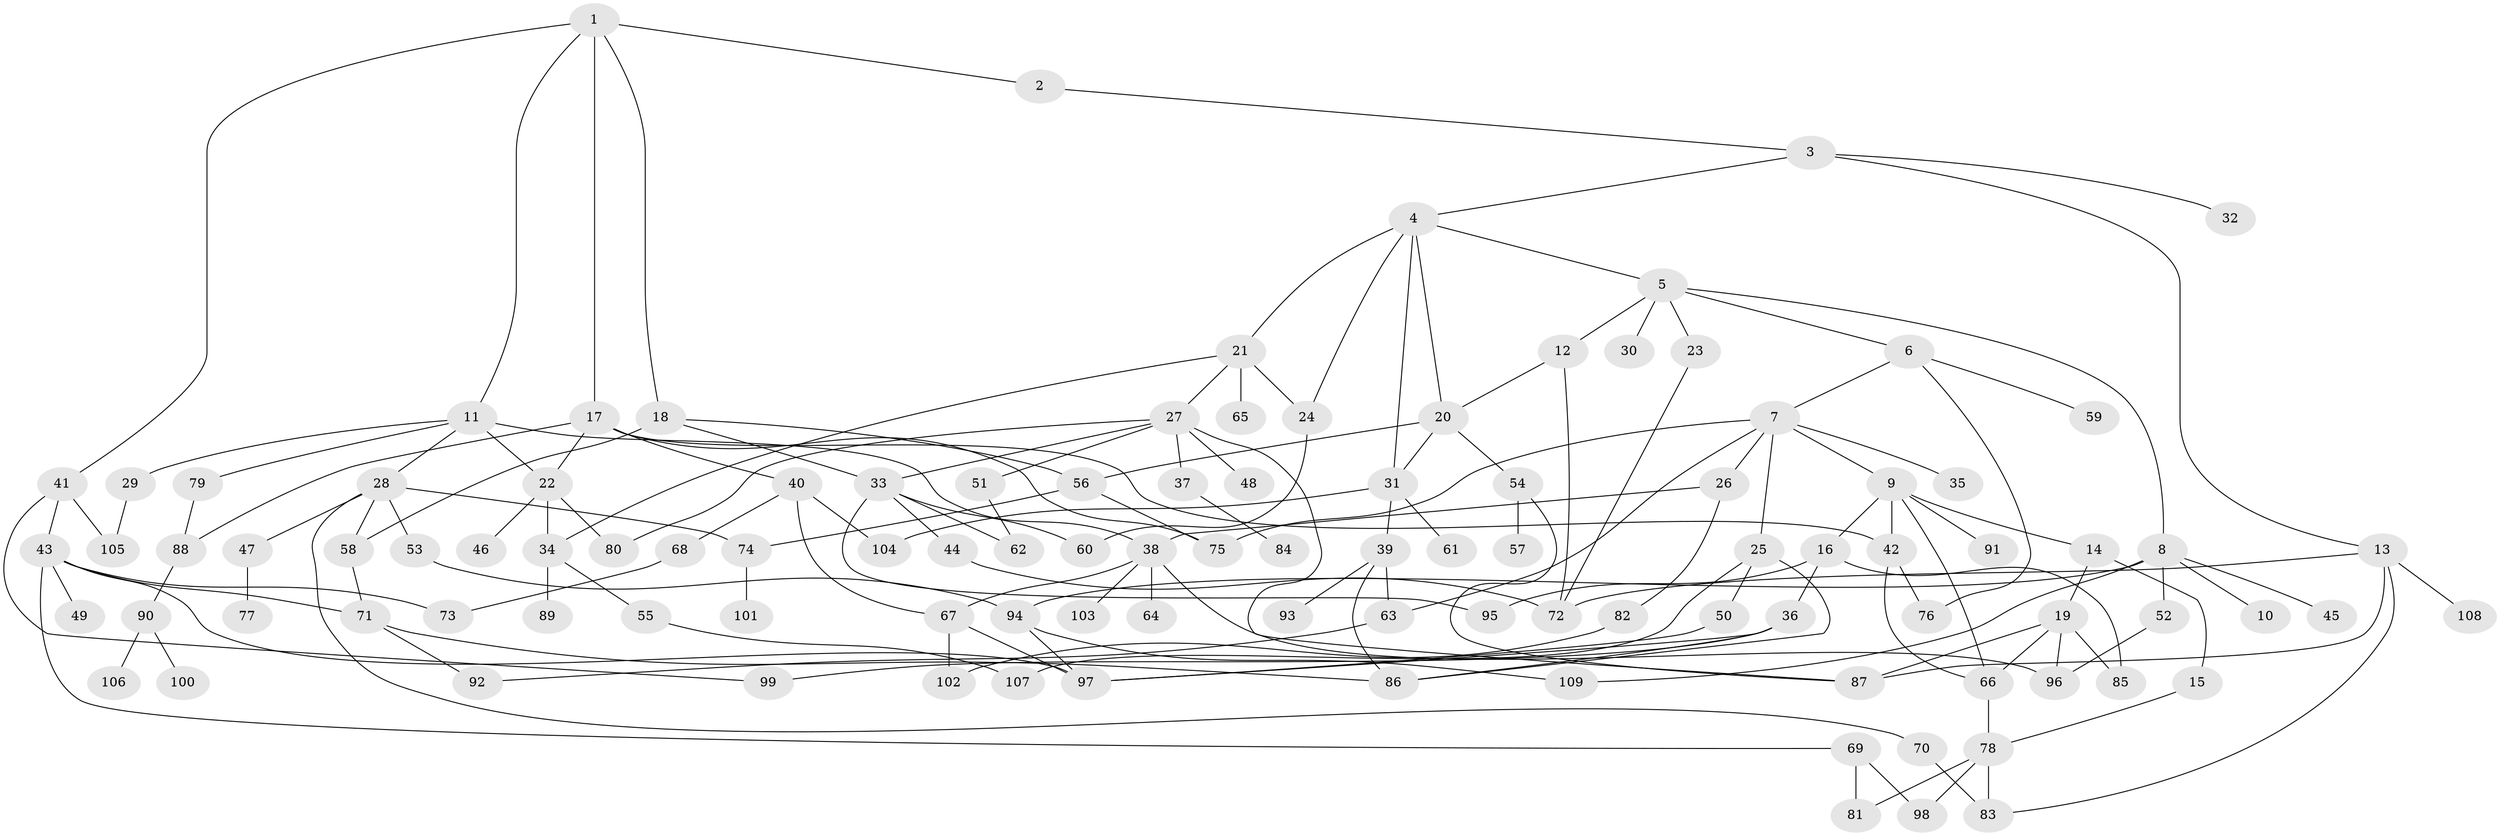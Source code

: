 // Generated by graph-tools (version 1.1) at 2025/10/02/27/25 16:10:54]
// undirected, 109 vertices, 162 edges
graph export_dot {
graph [start="1"]
  node [color=gray90,style=filled];
  1;
  2;
  3;
  4;
  5;
  6;
  7;
  8;
  9;
  10;
  11;
  12;
  13;
  14;
  15;
  16;
  17;
  18;
  19;
  20;
  21;
  22;
  23;
  24;
  25;
  26;
  27;
  28;
  29;
  30;
  31;
  32;
  33;
  34;
  35;
  36;
  37;
  38;
  39;
  40;
  41;
  42;
  43;
  44;
  45;
  46;
  47;
  48;
  49;
  50;
  51;
  52;
  53;
  54;
  55;
  56;
  57;
  58;
  59;
  60;
  61;
  62;
  63;
  64;
  65;
  66;
  67;
  68;
  69;
  70;
  71;
  72;
  73;
  74;
  75;
  76;
  77;
  78;
  79;
  80;
  81;
  82;
  83;
  84;
  85;
  86;
  87;
  88;
  89;
  90;
  91;
  92;
  93;
  94;
  95;
  96;
  97;
  98;
  99;
  100;
  101;
  102;
  103;
  104;
  105;
  106;
  107;
  108;
  109;
  1 -- 2;
  1 -- 11;
  1 -- 17;
  1 -- 18;
  1 -- 41;
  2 -- 3;
  3 -- 4;
  3 -- 13;
  3 -- 32;
  4 -- 5;
  4 -- 20;
  4 -- 21;
  4 -- 24;
  4 -- 31;
  5 -- 6;
  5 -- 8;
  5 -- 12;
  5 -- 23;
  5 -- 30;
  6 -- 7;
  6 -- 59;
  6 -- 76;
  7 -- 9;
  7 -- 25;
  7 -- 26;
  7 -- 35;
  7 -- 63;
  7 -- 75;
  8 -- 10;
  8 -- 45;
  8 -- 52;
  8 -- 94;
  8 -- 109;
  9 -- 14;
  9 -- 16;
  9 -- 42;
  9 -- 91;
  9 -- 66;
  11 -- 22;
  11 -- 28;
  11 -- 29;
  11 -- 79;
  11 -- 38;
  12 -- 20;
  12 -- 72;
  13 -- 108;
  13 -- 87;
  13 -- 72;
  13 -- 83;
  14 -- 15;
  14 -- 19;
  15 -- 78;
  16 -- 36;
  16 -- 95;
  16 -- 85;
  17 -- 40;
  17 -- 22;
  17 -- 88;
  17 -- 42;
  17 -- 75;
  18 -- 56;
  18 -- 33;
  18 -- 58;
  19 -- 66;
  19 -- 85;
  19 -- 96;
  19 -- 87;
  20 -- 31;
  20 -- 54;
  20 -- 56;
  21 -- 24;
  21 -- 27;
  21 -- 65;
  21 -- 34;
  22 -- 34;
  22 -- 46;
  22 -- 80;
  23 -- 72;
  24 -- 60;
  25 -- 50;
  25 -- 86;
  25 -- 107;
  26 -- 38;
  26 -- 82;
  27 -- 33;
  27 -- 37;
  27 -- 48;
  27 -- 51;
  27 -- 80;
  27 -- 87;
  28 -- 47;
  28 -- 53;
  28 -- 58;
  28 -- 70;
  28 -- 74;
  29 -- 105;
  31 -- 39;
  31 -- 61;
  31 -- 104;
  33 -- 44;
  33 -- 60;
  33 -- 62;
  33 -- 95;
  34 -- 55;
  34 -- 89;
  36 -- 99;
  36 -- 86;
  36 -- 97;
  37 -- 84;
  38 -- 64;
  38 -- 67;
  38 -- 103;
  38 -- 96;
  39 -- 63;
  39 -- 93;
  39 -- 86;
  40 -- 68;
  40 -- 104;
  40 -- 67;
  41 -- 43;
  41 -- 99;
  41 -- 105;
  42 -- 76;
  42 -- 66;
  43 -- 49;
  43 -- 69;
  43 -- 71;
  43 -- 73;
  43 -- 97;
  44 -- 72;
  47 -- 77;
  50 -- 97;
  51 -- 62;
  52 -- 96;
  53 -- 94;
  54 -- 57;
  54 -- 87;
  55 -- 107;
  56 -- 75;
  56 -- 74;
  58 -- 71;
  63 -- 92;
  66 -- 78;
  67 -- 97;
  67 -- 102;
  68 -- 73;
  69 -- 98;
  69 -- 81;
  70 -- 83;
  71 -- 92;
  71 -- 86;
  74 -- 101;
  78 -- 81;
  78 -- 83;
  78 -- 98;
  79 -- 88;
  82 -- 102;
  88 -- 90;
  90 -- 100;
  90 -- 106;
  94 -- 109;
  94 -- 97;
}

